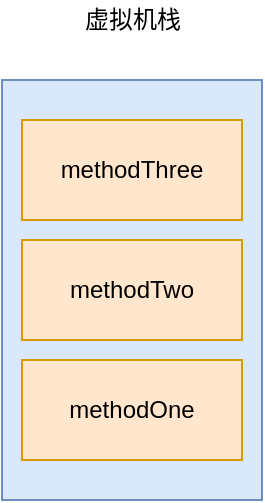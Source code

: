 <mxfile version="14.9.8" type="github">
  <diagram id="8XCM1KR0pmMBgqPuOQ3E" name="Page-1">
    <mxGraphModel dx="946" dy="536" grid="1" gridSize="10" guides="1" tooltips="1" connect="1" arrows="1" fold="1" page="1" pageScale="1" pageWidth="827" pageHeight="1169" math="0" shadow="0">
      <root>
        <mxCell id="0" />
        <mxCell id="1" parent="0" />
        <mxCell id="B-SmsLWypqJWTqOaLFKX-1" value="" style="rounded=0;whiteSpace=wrap;html=1;fillColor=#dae8fc;strokeColor=#6c8ebf;" vertex="1" parent="1">
          <mxGeometry x="190" y="240" width="130" height="210" as="geometry" />
        </mxCell>
        <mxCell id="B-SmsLWypqJWTqOaLFKX-2" value="methodOne" style="rounded=0;whiteSpace=wrap;html=1;fillColor=#ffe6cc;strokeColor=#d79b00;" vertex="1" parent="1">
          <mxGeometry x="200" y="380" width="110" height="50" as="geometry" />
        </mxCell>
        <mxCell id="B-SmsLWypqJWTqOaLFKX-3" value="methodTwo" style="rounded=0;whiteSpace=wrap;html=1;fillColor=#ffe6cc;strokeColor=#d79b00;" vertex="1" parent="1">
          <mxGeometry x="200" y="320" width="110" height="50" as="geometry" />
        </mxCell>
        <mxCell id="B-SmsLWypqJWTqOaLFKX-4" value="methodThree" style="rounded=0;whiteSpace=wrap;html=1;fillColor=#ffe6cc;strokeColor=#d79b00;" vertex="1" parent="1">
          <mxGeometry x="200" y="260" width="110" height="50" as="geometry" />
        </mxCell>
        <mxCell id="B-SmsLWypqJWTqOaLFKX-5" value="虚拟机栈" style="text;html=1;align=center;verticalAlign=middle;resizable=0;points=[];autosize=1;strokeColor=none;" vertex="1" parent="1">
          <mxGeometry x="225" y="200" width="60" height="20" as="geometry" />
        </mxCell>
      </root>
    </mxGraphModel>
  </diagram>
</mxfile>
